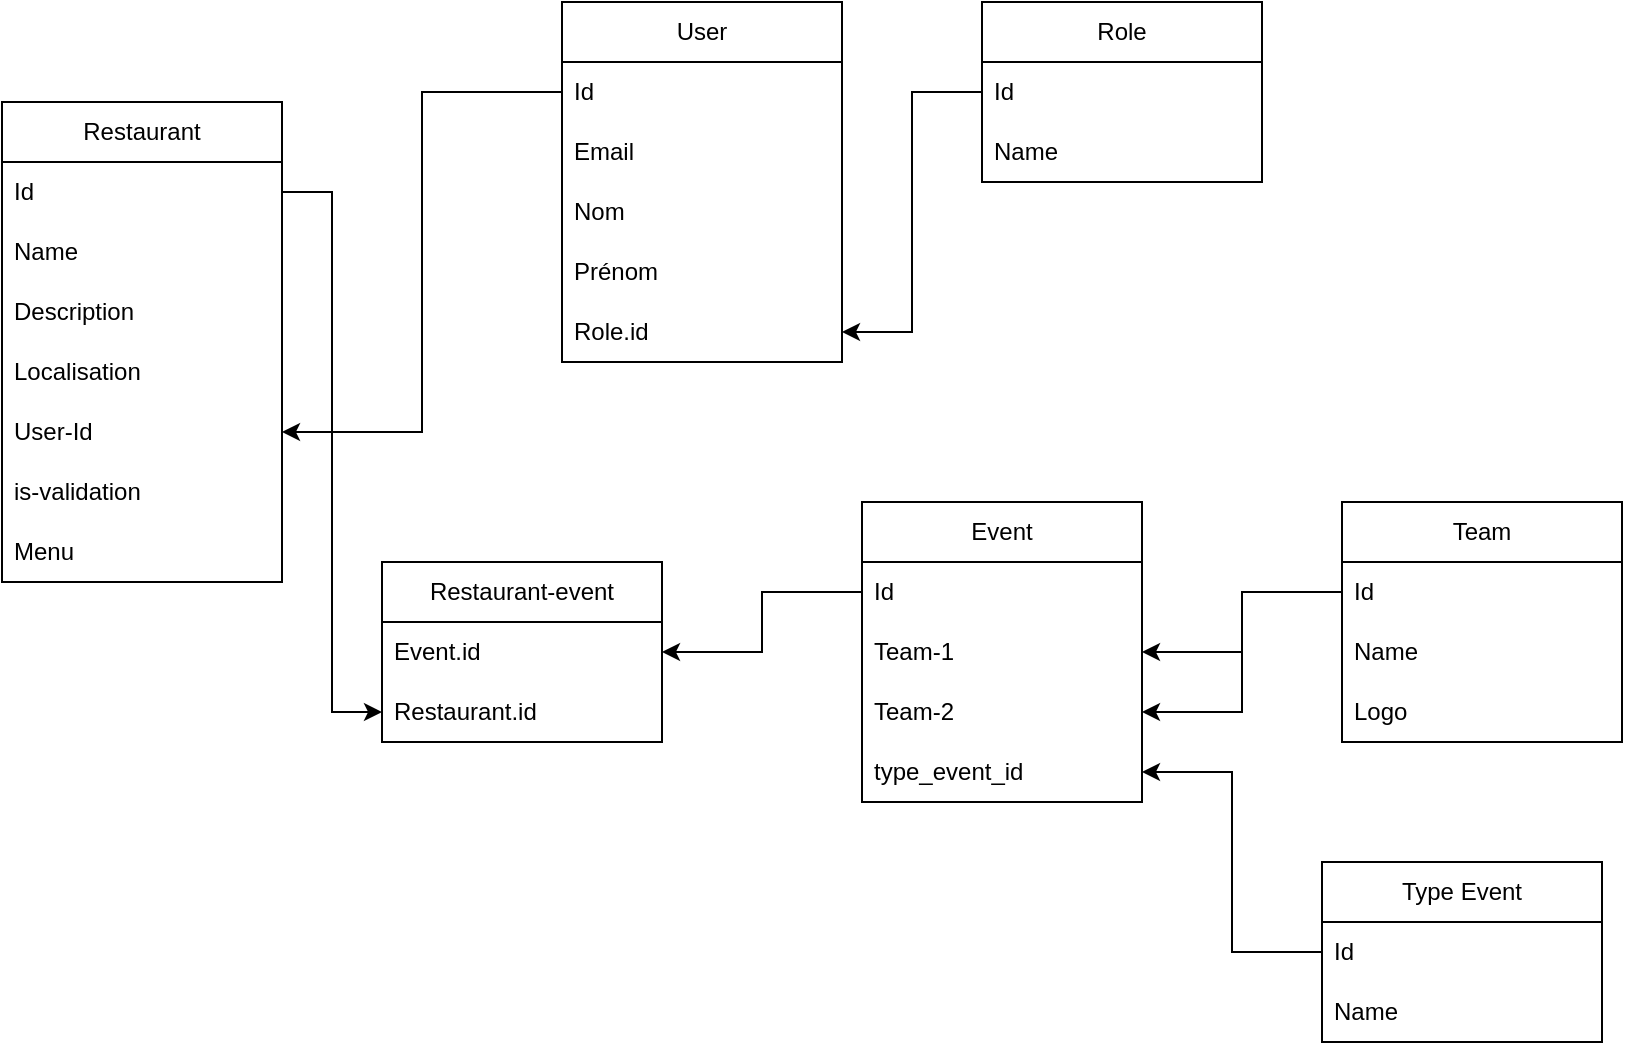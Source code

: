 <mxfile version="21.3.5" type="device">
  <diagram name="Page-1" id="tzss1sXOl5UW6p9qq3K_">
    <mxGraphModel dx="934" dy="515" grid="1" gridSize="10" guides="1" tooltips="1" connect="1" arrows="1" fold="1" page="1" pageScale="1" pageWidth="827" pageHeight="1169" math="0" shadow="0">
      <root>
        <mxCell id="0" />
        <mxCell id="1" parent="0" />
        <mxCell id="KFqrjU_Mn-tzdSkOpZGQ-2" value="Restaurant" style="swimlane;fontStyle=0;childLayout=stackLayout;horizontal=1;startSize=30;horizontalStack=0;resizeParent=1;resizeParentMax=0;resizeLast=0;collapsible=1;marginBottom=0;whiteSpace=wrap;html=1;" vertex="1" parent="1">
          <mxGeometry x="10" y="90" width="140" height="240" as="geometry" />
        </mxCell>
        <mxCell id="KFqrjU_Mn-tzdSkOpZGQ-3" value="Id" style="text;strokeColor=none;fillColor=none;align=left;verticalAlign=middle;spacingLeft=4;spacingRight=4;overflow=hidden;points=[[0,0.5],[1,0.5]];portConstraint=eastwest;rotatable=0;whiteSpace=wrap;html=1;" vertex="1" parent="KFqrjU_Mn-tzdSkOpZGQ-2">
          <mxGeometry y="30" width="140" height="30" as="geometry" />
        </mxCell>
        <mxCell id="KFqrjU_Mn-tzdSkOpZGQ-4" value="Name" style="text;strokeColor=none;fillColor=none;align=left;verticalAlign=middle;spacingLeft=4;spacingRight=4;overflow=hidden;points=[[0,0.5],[1,0.5]];portConstraint=eastwest;rotatable=0;whiteSpace=wrap;html=1;" vertex="1" parent="KFqrjU_Mn-tzdSkOpZGQ-2">
          <mxGeometry y="60" width="140" height="30" as="geometry" />
        </mxCell>
        <mxCell id="KFqrjU_Mn-tzdSkOpZGQ-5" value="Description" style="text;strokeColor=none;fillColor=none;align=left;verticalAlign=middle;spacingLeft=4;spacingRight=4;overflow=hidden;points=[[0,0.5],[1,0.5]];portConstraint=eastwest;rotatable=0;whiteSpace=wrap;html=1;" vertex="1" parent="KFqrjU_Mn-tzdSkOpZGQ-2">
          <mxGeometry y="90" width="140" height="30" as="geometry" />
        </mxCell>
        <mxCell id="KFqrjU_Mn-tzdSkOpZGQ-11" value="Localisation" style="text;strokeColor=none;fillColor=none;align=left;verticalAlign=middle;spacingLeft=4;spacingRight=4;overflow=hidden;points=[[0,0.5],[1,0.5]];portConstraint=eastwest;rotatable=0;whiteSpace=wrap;html=1;" vertex="1" parent="KFqrjU_Mn-tzdSkOpZGQ-2">
          <mxGeometry y="120" width="140" height="30" as="geometry" />
        </mxCell>
        <mxCell id="KFqrjU_Mn-tzdSkOpZGQ-12" value="User-Id" style="text;strokeColor=none;fillColor=none;align=left;verticalAlign=middle;spacingLeft=4;spacingRight=4;overflow=hidden;points=[[0,0.5],[1,0.5]];portConstraint=eastwest;rotatable=0;whiteSpace=wrap;html=1;" vertex="1" parent="KFqrjU_Mn-tzdSkOpZGQ-2">
          <mxGeometry y="150" width="140" height="30" as="geometry" />
        </mxCell>
        <mxCell id="KFqrjU_Mn-tzdSkOpZGQ-16" value="is-validation" style="text;strokeColor=none;fillColor=none;align=left;verticalAlign=middle;spacingLeft=4;spacingRight=4;overflow=hidden;points=[[0,0.5],[1,0.5]];portConstraint=eastwest;rotatable=0;whiteSpace=wrap;html=1;flipV=1;flipH=1;" vertex="1" parent="KFqrjU_Mn-tzdSkOpZGQ-2">
          <mxGeometry y="180" width="140" height="30" as="geometry" />
        </mxCell>
        <mxCell id="KFqrjU_Mn-tzdSkOpZGQ-15" value="Menu" style="text;strokeColor=none;fillColor=none;align=left;verticalAlign=middle;spacingLeft=4;spacingRight=4;overflow=hidden;points=[[0,0.5],[1,0.5]];portConstraint=eastwest;rotatable=0;whiteSpace=wrap;html=1;" vertex="1" parent="KFqrjU_Mn-tzdSkOpZGQ-2">
          <mxGeometry y="210" width="140" height="30" as="geometry" />
        </mxCell>
        <mxCell id="KFqrjU_Mn-tzdSkOpZGQ-17" value="Event" style="swimlane;fontStyle=0;childLayout=stackLayout;horizontal=1;startSize=30;horizontalStack=0;resizeParent=1;resizeParentMax=0;resizeLast=0;collapsible=1;marginBottom=0;whiteSpace=wrap;html=1;" vertex="1" parent="1">
          <mxGeometry x="440" y="290" width="140" height="150" as="geometry" />
        </mxCell>
        <mxCell id="KFqrjU_Mn-tzdSkOpZGQ-18" value="Id" style="text;strokeColor=none;fillColor=none;align=left;verticalAlign=middle;spacingLeft=4;spacingRight=4;overflow=hidden;points=[[0,0.5],[1,0.5]];portConstraint=eastwest;rotatable=0;whiteSpace=wrap;html=1;" vertex="1" parent="KFqrjU_Mn-tzdSkOpZGQ-17">
          <mxGeometry y="30" width="140" height="30" as="geometry" />
        </mxCell>
        <mxCell id="KFqrjU_Mn-tzdSkOpZGQ-19" value="Team-1" style="text;strokeColor=none;fillColor=none;align=left;verticalAlign=middle;spacingLeft=4;spacingRight=4;overflow=hidden;points=[[0,0.5],[1,0.5]];portConstraint=eastwest;rotatable=0;whiteSpace=wrap;html=1;" vertex="1" parent="KFqrjU_Mn-tzdSkOpZGQ-17">
          <mxGeometry y="60" width="140" height="30" as="geometry" />
        </mxCell>
        <mxCell id="KFqrjU_Mn-tzdSkOpZGQ-20" value="Team-2" style="text;strokeColor=none;fillColor=none;align=left;verticalAlign=middle;spacingLeft=4;spacingRight=4;overflow=hidden;points=[[0,0.5],[1,0.5]];portConstraint=eastwest;rotatable=0;whiteSpace=wrap;html=1;" vertex="1" parent="KFqrjU_Mn-tzdSkOpZGQ-17">
          <mxGeometry y="90" width="140" height="30" as="geometry" />
        </mxCell>
        <mxCell id="KFqrjU_Mn-tzdSkOpZGQ-21" value="type_event_id" style="text;strokeColor=none;fillColor=none;align=left;verticalAlign=middle;spacingLeft=4;spacingRight=4;overflow=hidden;points=[[0,0.5],[1,0.5]];portConstraint=eastwest;rotatable=0;whiteSpace=wrap;html=1;" vertex="1" parent="KFqrjU_Mn-tzdSkOpZGQ-17">
          <mxGeometry y="120" width="140" height="30" as="geometry" />
        </mxCell>
        <mxCell id="KFqrjU_Mn-tzdSkOpZGQ-25" value="Team" style="swimlane;fontStyle=0;childLayout=stackLayout;horizontal=1;startSize=30;horizontalStack=0;resizeParent=1;resizeParentMax=0;resizeLast=0;collapsible=1;marginBottom=0;whiteSpace=wrap;html=1;" vertex="1" parent="1">
          <mxGeometry x="680" y="290" width="140" height="120" as="geometry" />
        </mxCell>
        <mxCell id="KFqrjU_Mn-tzdSkOpZGQ-26" value="Id" style="text;strokeColor=none;fillColor=none;align=left;verticalAlign=middle;spacingLeft=4;spacingRight=4;overflow=hidden;points=[[0,0.5],[1,0.5]];portConstraint=eastwest;rotatable=0;whiteSpace=wrap;html=1;" vertex="1" parent="KFqrjU_Mn-tzdSkOpZGQ-25">
          <mxGeometry y="30" width="140" height="30" as="geometry" />
        </mxCell>
        <mxCell id="KFqrjU_Mn-tzdSkOpZGQ-27" value="Name" style="text;strokeColor=none;fillColor=none;align=left;verticalAlign=middle;spacingLeft=4;spacingRight=4;overflow=hidden;points=[[0,0.5],[1,0.5]];portConstraint=eastwest;rotatable=0;whiteSpace=wrap;html=1;" vertex="1" parent="KFqrjU_Mn-tzdSkOpZGQ-25">
          <mxGeometry y="60" width="140" height="30" as="geometry" />
        </mxCell>
        <mxCell id="KFqrjU_Mn-tzdSkOpZGQ-28" value="Logo" style="text;strokeColor=none;fillColor=none;align=left;verticalAlign=middle;spacingLeft=4;spacingRight=4;overflow=hidden;points=[[0,0.5],[1,0.5]];portConstraint=eastwest;rotatable=0;whiteSpace=wrap;html=1;" vertex="1" parent="KFqrjU_Mn-tzdSkOpZGQ-25">
          <mxGeometry y="90" width="140" height="30" as="geometry" />
        </mxCell>
        <mxCell id="KFqrjU_Mn-tzdSkOpZGQ-31" style="edgeStyle=orthogonalEdgeStyle;rounded=0;orthogonalLoop=1;jettySize=auto;html=1;entryX=1;entryY=0.5;entryDx=0;entryDy=0;" edge="1" parent="1" source="KFqrjU_Mn-tzdSkOpZGQ-26" target="KFqrjU_Mn-tzdSkOpZGQ-19">
          <mxGeometry relative="1" as="geometry" />
        </mxCell>
        <mxCell id="KFqrjU_Mn-tzdSkOpZGQ-32" style="edgeStyle=orthogonalEdgeStyle;rounded=0;orthogonalLoop=1;jettySize=auto;html=1;entryX=1;entryY=0.5;entryDx=0;entryDy=0;" edge="1" parent="1" source="KFqrjU_Mn-tzdSkOpZGQ-26" target="KFqrjU_Mn-tzdSkOpZGQ-20">
          <mxGeometry relative="1" as="geometry" />
        </mxCell>
        <mxCell id="KFqrjU_Mn-tzdSkOpZGQ-33" value="Restaurant-event" style="swimlane;fontStyle=0;childLayout=stackLayout;horizontal=1;startSize=30;horizontalStack=0;resizeParent=1;resizeParentMax=0;resizeLast=0;collapsible=1;marginBottom=0;whiteSpace=wrap;html=1;" vertex="1" parent="1">
          <mxGeometry x="200" y="320" width="140" height="90" as="geometry" />
        </mxCell>
        <mxCell id="KFqrjU_Mn-tzdSkOpZGQ-35" value="Event.id" style="text;strokeColor=none;fillColor=none;align=left;verticalAlign=middle;spacingLeft=4;spacingRight=4;overflow=hidden;points=[[0,0.5],[1,0.5]];portConstraint=eastwest;rotatable=0;whiteSpace=wrap;html=1;" vertex="1" parent="KFqrjU_Mn-tzdSkOpZGQ-33">
          <mxGeometry y="30" width="140" height="30" as="geometry" />
        </mxCell>
        <mxCell id="KFqrjU_Mn-tzdSkOpZGQ-40" value="Restaurant.id" style="text;strokeColor=none;fillColor=none;align=left;verticalAlign=middle;spacingLeft=4;spacingRight=4;overflow=hidden;points=[[0,0.5],[1,0.5]];portConstraint=eastwest;rotatable=0;whiteSpace=wrap;html=1;" vertex="1" parent="KFqrjU_Mn-tzdSkOpZGQ-33">
          <mxGeometry y="60" width="140" height="30" as="geometry" />
        </mxCell>
        <mxCell id="KFqrjU_Mn-tzdSkOpZGQ-41" value="Role" style="swimlane;fontStyle=0;childLayout=stackLayout;horizontal=1;startSize=30;horizontalStack=0;resizeParent=1;resizeParentMax=0;resizeLast=0;collapsible=1;marginBottom=0;whiteSpace=wrap;html=1;" vertex="1" parent="1">
          <mxGeometry x="500" y="40" width="140" height="90" as="geometry" />
        </mxCell>
        <mxCell id="KFqrjU_Mn-tzdSkOpZGQ-42" value="Id" style="text;strokeColor=none;fillColor=none;align=left;verticalAlign=middle;spacingLeft=4;spacingRight=4;overflow=hidden;points=[[0,0.5],[1,0.5]];portConstraint=eastwest;rotatable=0;whiteSpace=wrap;html=1;" vertex="1" parent="KFqrjU_Mn-tzdSkOpZGQ-41">
          <mxGeometry y="30" width="140" height="30" as="geometry" />
        </mxCell>
        <mxCell id="KFqrjU_Mn-tzdSkOpZGQ-43" value="Name" style="text;strokeColor=none;fillColor=none;align=left;verticalAlign=middle;spacingLeft=4;spacingRight=4;overflow=hidden;points=[[0,0.5],[1,0.5]];portConstraint=eastwest;rotatable=0;whiteSpace=wrap;html=1;" vertex="1" parent="KFqrjU_Mn-tzdSkOpZGQ-41">
          <mxGeometry y="60" width="140" height="30" as="geometry" />
        </mxCell>
        <mxCell id="KFqrjU_Mn-tzdSkOpZGQ-45" value="User" style="swimlane;fontStyle=0;childLayout=stackLayout;horizontal=1;startSize=30;horizontalStack=0;resizeParent=1;resizeParentMax=0;resizeLast=0;collapsible=1;marginBottom=0;whiteSpace=wrap;html=1;" vertex="1" parent="1">
          <mxGeometry x="290" y="40" width="140" height="180" as="geometry" />
        </mxCell>
        <mxCell id="KFqrjU_Mn-tzdSkOpZGQ-46" value="Id" style="text;strokeColor=none;fillColor=none;align=left;verticalAlign=middle;spacingLeft=4;spacingRight=4;overflow=hidden;points=[[0,0.5],[1,0.5]];portConstraint=eastwest;rotatable=0;whiteSpace=wrap;html=1;" vertex="1" parent="KFqrjU_Mn-tzdSkOpZGQ-45">
          <mxGeometry y="30" width="140" height="30" as="geometry" />
        </mxCell>
        <mxCell id="KFqrjU_Mn-tzdSkOpZGQ-47" value="Email" style="text;strokeColor=none;fillColor=none;align=left;verticalAlign=middle;spacingLeft=4;spacingRight=4;overflow=hidden;points=[[0,0.5],[1,0.5]];portConstraint=eastwest;rotatable=0;whiteSpace=wrap;html=1;" vertex="1" parent="KFqrjU_Mn-tzdSkOpZGQ-45">
          <mxGeometry y="60" width="140" height="30" as="geometry" />
        </mxCell>
        <mxCell id="KFqrjU_Mn-tzdSkOpZGQ-48" value="Nom" style="text;strokeColor=none;fillColor=none;align=left;verticalAlign=middle;spacingLeft=4;spacingRight=4;overflow=hidden;points=[[0,0.5],[1,0.5]];portConstraint=eastwest;rotatable=0;whiteSpace=wrap;html=1;" vertex="1" parent="KFqrjU_Mn-tzdSkOpZGQ-45">
          <mxGeometry y="90" width="140" height="30" as="geometry" />
        </mxCell>
        <mxCell id="KFqrjU_Mn-tzdSkOpZGQ-49" value="Prénom" style="text;strokeColor=none;fillColor=none;align=left;verticalAlign=middle;spacingLeft=4;spacingRight=4;overflow=hidden;points=[[0,0.5],[1,0.5]];portConstraint=eastwest;rotatable=0;whiteSpace=wrap;html=1;" vertex="1" parent="KFqrjU_Mn-tzdSkOpZGQ-45">
          <mxGeometry y="120" width="140" height="30" as="geometry" />
        </mxCell>
        <mxCell id="KFqrjU_Mn-tzdSkOpZGQ-50" value="Role.id" style="text;strokeColor=none;fillColor=none;align=left;verticalAlign=middle;spacingLeft=4;spacingRight=4;overflow=hidden;points=[[0,0.5],[1,0.5]];portConstraint=eastwest;rotatable=0;whiteSpace=wrap;html=1;" vertex="1" parent="KFqrjU_Mn-tzdSkOpZGQ-45">
          <mxGeometry y="150" width="140" height="30" as="geometry" />
        </mxCell>
        <mxCell id="KFqrjU_Mn-tzdSkOpZGQ-54" style="edgeStyle=orthogonalEdgeStyle;rounded=0;orthogonalLoop=1;jettySize=auto;html=1;entryX=1;entryY=0.5;entryDx=0;entryDy=0;" edge="1" parent="1" source="KFqrjU_Mn-tzdSkOpZGQ-46" target="KFqrjU_Mn-tzdSkOpZGQ-12">
          <mxGeometry relative="1" as="geometry" />
        </mxCell>
        <mxCell id="KFqrjU_Mn-tzdSkOpZGQ-55" style="edgeStyle=orthogonalEdgeStyle;rounded=0;orthogonalLoop=1;jettySize=auto;html=1;entryX=1;entryY=0.5;entryDx=0;entryDy=0;" edge="1" parent="1" source="KFqrjU_Mn-tzdSkOpZGQ-42" target="KFqrjU_Mn-tzdSkOpZGQ-50">
          <mxGeometry relative="1" as="geometry" />
        </mxCell>
        <mxCell id="KFqrjU_Mn-tzdSkOpZGQ-56" style="edgeStyle=orthogonalEdgeStyle;rounded=0;orthogonalLoop=1;jettySize=auto;html=1;entryX=1;entryY=0.5;entryDx=0;entryDy=0;" edge="1" parent="1" source="KFqrjU_Mn-tzdSkOpZGQ-18" target="KFqrjU_Mn-tzdSkOpZGQ-35">
          <mxGeometry relative="1" as="geometry" />
        </mxCell>
        <mxCell id="KFqrjU_Mn-tzdSkOpZGQ-57" style="edgeStyle=orthogonalEdgeStyle;rounded=0;orthogonalLoop=1;jettySize=auto;html=1;entryX=0;entryY=0.5;entryDx=0;entryDy=0;" edge="1" parent="1" source="KFqrjU_Mn-tzdSkOpZGQ-3" target="KFqrjU_Mn-tzdSkOpZGQ-40">
          <mxGeometry relative="1" as="geometry" />
        </mxCell>
        <mxCell id="KFqrjU_Mn-tzdSkOpZGQ-58" value="Type Event" style="swimlane;fontStyle=0;childLayout=stackLayout;horizontal=1;startSize=30;horizontalStack=0;resizeParent=1;resizeParentMax=0;resizeLast=0;collapsible=1;marginBottom=0;whiteSpace=wrap;html=1;" vertex="1" parent="1">
          <mxGeometry x="670" y="470" width="140" height="90" as="geometry" />
        </mxCell>
        <mxCell id="KFqrjU_Mn-tzdSkOpZGQ-59" value="Id" style="text;strokeColor=none;fillColor=none;align=left;verticalAlign=middle;spacingLeft=4;spacingRight=4;overflow=hidden;points=[[0,0.5],[1,0.5]];portConstraint=eastwest;rotatable=0;whiteSpace=wrap;html=1;" vertex="1" parent="KFqrjU_Mn-tzdSkOpZGQ-58">
          <mxGeometry y="30" width="140" height="30" as="geometry" />
        </mxCell>
        <mxCell id="KFqrjU_Mn-tzdSkOpZGQ-60" value="Name" style="text;strokeColor=none;fillColor=none;align=left;verticalAlign=middle;spacingLeft=4;spacingRight=4;overflow=hidden;points=[[0,0.5],[1,0.5]];portConstraint=eastwest;rotatable=0;whiteSpace=wrap;html=1;" vertex="1" parent="KFqrjU_Mn-tzdSkOpZGQ-58">
          <mxGeometry y="60" width="140" height="30" as="geometry" />
        </mxCell>
        <mxCell id="KFqrjU_Mn-tzdSkOpZGQ-62" style="edgeStyle=orthogonalEdgeStyle;rounded=0;orthogonalLoop=1;jettySize=auto;html=1;exitX=0;exitY=0.5;exitDx=0;exitDy=0;entryX=1;entryY=0.5;entryDx=0;entryDy=0;" edge="1" parent="1" source="KFqrjU_Mn-tzdSkOpZGQ-59" target="KFqrjU_Mn-tzdSkOpZGQ-21">
          <mxGeometry relative="1" as="geometry" />
        </mxCell>
      </root>
    </mxGraphModel>
  </diagram>
</mxfile>
